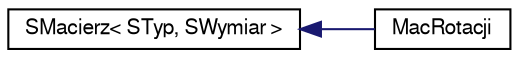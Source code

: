digraph "Graficzna hierarchia klas"
{
 // LATEX_PDF_SIZE
  edge [fontname="FreeSans",fontsize="10",labelfontname="FreeSans",labelfontsize="10"];
  node [fontname="FreeSans",fontsize="10",shape=record];
  rankdir="LR";
  Node0 [label="SMacierz\< STyp, SWymiar \>",height=0.2,width=0.4,color="black", fillcolor="white", style="filled",URL="$a00125.html",tooltip=" "];
  Node0 -> Node1 [dir="back",color="midnightblue",fontsize="10",style="solid",fontname="FreeSans"];
  Node1 [label="MacRotacji",height=0.2,width=0.4,color="black", fillcolor="white", style="filled",URL="$a00105.html",tooltip="Klasa modeluje pojecie Macierzy Rotacji.   Dziedzczy ona z klasy Macierz3D."];
}
